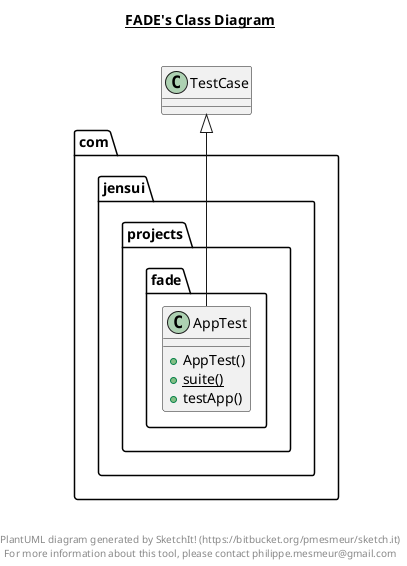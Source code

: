@startuml

title __FADE's Class Diagram__\n

  package com.jensui.projects.fade {
    class AppTest {
        + AppTest()
        {static} + suite()
        + testApp()
    }
  }
  

  AppTest -up-|> TestCase


right footer


PlantUML diagram generated by SketchIt! (https://bitbucket.org/pmesmeur/sketch.it)
For more information about this tool, please contact philippe.mesmeur@gmail.com
endfooter

@enduml
